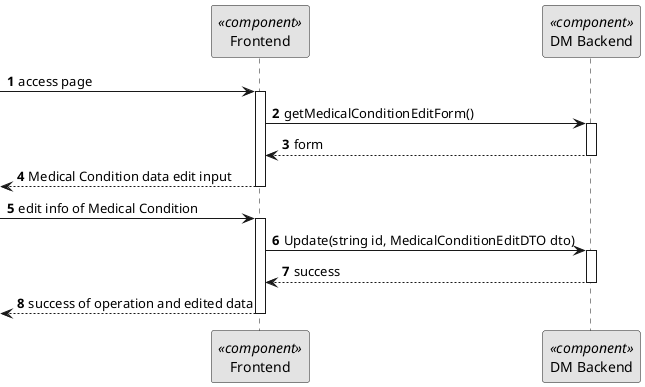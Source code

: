 @startuml
skinparam monochrome true
skinparam packageStyle rectangle
skinparam shadowing false

autonumber

participant "Frontend" as FE <<component>>
participant "DM Backend" as BE <<component>>



-> FE: access page
activate FE
FE -> BE: getMedicalConditionEditForm()
activate BE
BE --> FE: form
deactivate BE
<--FE : Medical Condition data edit input
deactivate FE
 -> FE : edit info of Medical Condition
activate FE
FE -> BE : Update(string id, MedicalConditionEditDTO dto)
activate BE
BE --> FE: success
deactivate BE
<--FE : success of operation and edited data
deactivate FE


@enduml